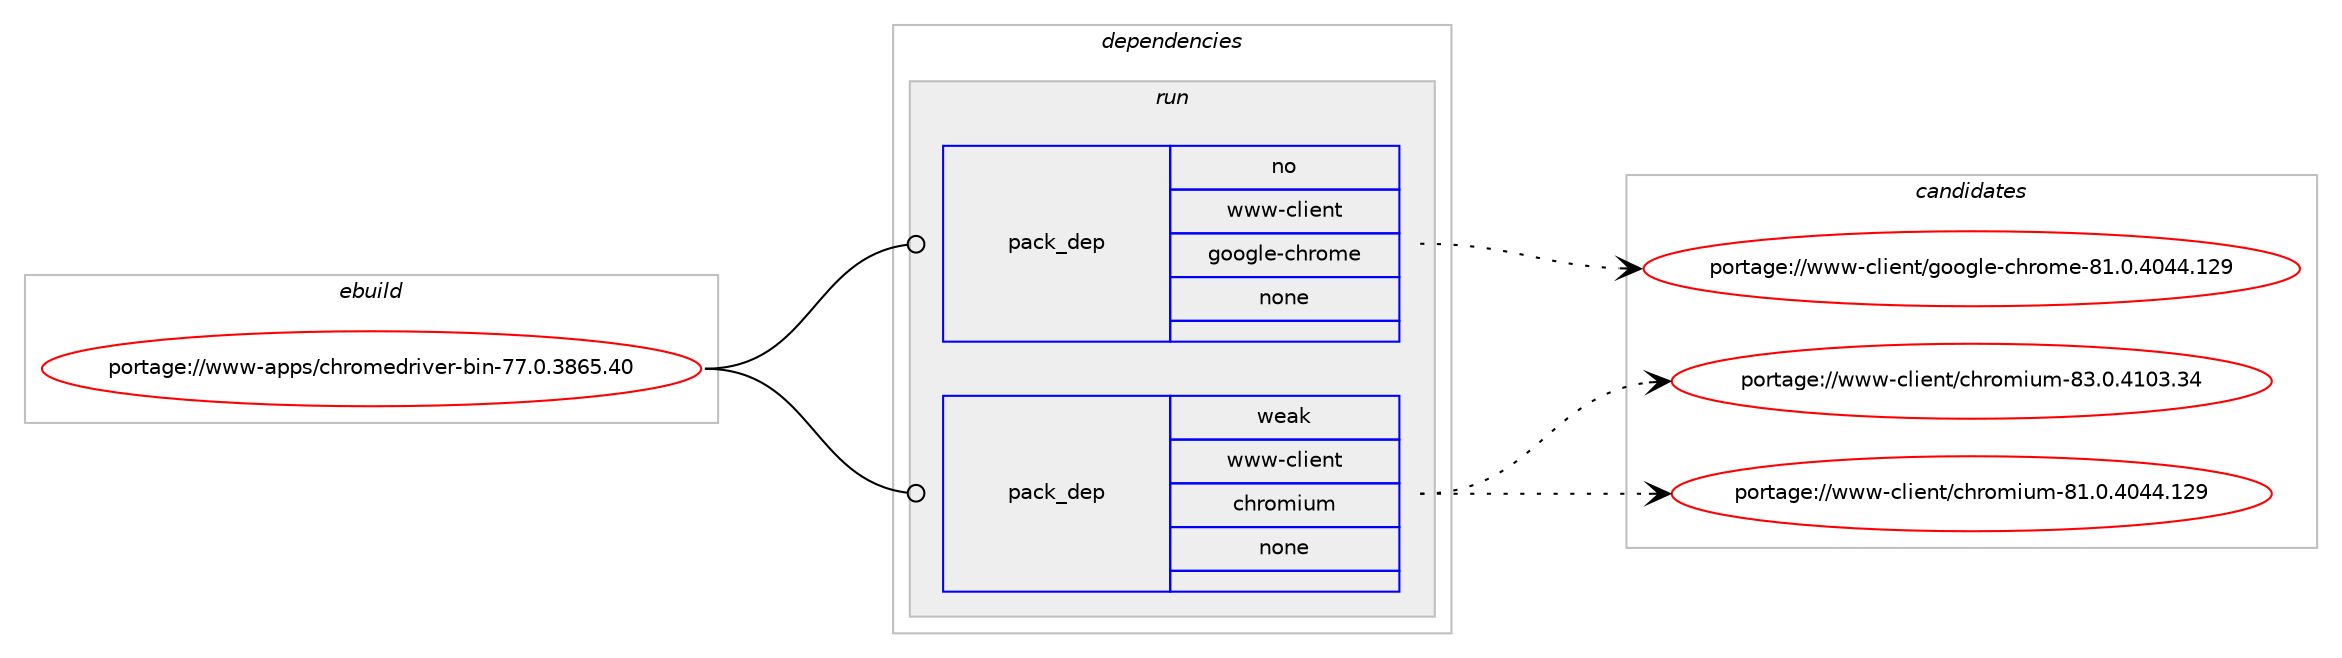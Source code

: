 digraph prolog {

# *************
# Graph options
# *************

newrank=true;
concentrate=true;
compound=true;
graph [rankdir=LR,fontname=Helvetica,fontsize=10,ranksep=1.5];#, ranksep=2.5, nodesep=0.2];
edge  [arrowhead=vee];
node  [fontname=Helvetica,fontsize=10];

# **********
# The ebuild
# **********

subgraph cluster_leftcol {
color=gray;
rank=same;
label=<<i>ebuild</i>>;
id [label="portage://www-apps/chromedriver-bin-77.0.3865.40", color=red, width=4, href="../www-apps/chromedriver-bin-77.0.3865.40.svg"];
}

# ****************
# The dependencies
# ****************

subgraph cluster_midcol {
color=gray;
label=<<i>dependencies</i>>;
subgraph cluster_compile {
fillcolor="#eeeeee";
style=filled;
label=<<i>compile</i>>;
}
subgraph cluster_compileandrun {
fillcolor="#eeeeee";
style=filled;
label=<<i>compile and run</i>>;
}
subgraph cluster_run {
fillcolor="#eeeeee";
style=filled;
label=<<i>run</i>>;
subgraph pack2519 {
dependency2981 [label=<<TABLE BORDER="0" CELLBORDER="1" CELLSPACING="0" CELLPADDING="4" WIDTH="220"><TR><TD ROWSPAN="6" CELLPADDING="30">pack_dep</TD></TR><TR><TD WIDTH="110">no</TD></TR><TR><TD>www-client</TD></TR><TR><TD>google-chrome</TD></TR><TR><TD>none</TD></TR><TR><TD></TD></TR></TABLE>>, shape=none, color=blue];
}
id:e -> dependency2981:w [weight=20,style="solid",arrowhead="odot"];
subgraph pack2520 {
dependency2982 [label=<<TABLE BORDER="0" CELLBORDER="1" CELLSPACING="0" CELLPADDING="4" WIDTH="220"><TR><TD ROWSPAN="6" CELLPADDING="30">pack_dep</TD></TR><TR><TD WIDTH="110">weak</TD></TR><TR><TD>www-client</TD></TR><TR><TD>chromium</TD></TR><TR><TD>none</TD></TR><TR><TD></TD></TR></TABLE>>, shape=none, color=blue];
}
id:e -> dependency2982:w [weight=20,style="solid",arrowhead="odot"];
}
}

# **************
# The candidates
# **************

subgraph cluster_choices {
rank=same;
color=gray;
label=<<i>candidates</i>>;

subgraph choice2519 {
color=black;
nodesep=1;
choice11911911945991081051011101164710311111110310810145991041141111091014556494648465248525246495057 [label="portage://www-client/google-chrome-81.0.4044.129", color=red, width=4,href="../www-client/google-chrome-81.0.4044.129.svg"];
dependency2981:e -> choice11911911945991081051011101164710311111110310810145991041141111091014556494648465248525246495057:w [style=dotted,weight="100"];
}
subgraph choice2520 {
color=black;
nodesep=1;
choice1191191194599108105101110116479910411411110910511710945565146484652494851465152 [label="portage://www-client/chromium-83.0.4103.34", color=red, width=4,href="../www-client/chromium-83.0.4103.34.svg"];
choice119119119459910810510111011647991041141111091051171094556494648465248525246495057 [label="portage://www-client/chromium-81.0.4044.129", color=red, width=4,href="../www-client/chromium-81.0.4044.129.svg"];
dependency2982:e -> choice1191191194599108105101110116479910411411110910511710945565146484652494851465152:w [style=dotted,weight="100"];
dependency2982:e -> choice119119119459910810510111011647991041141111091051171094556494648465248525246495057:w [style=dotted,weight="100"];
}
}

}
